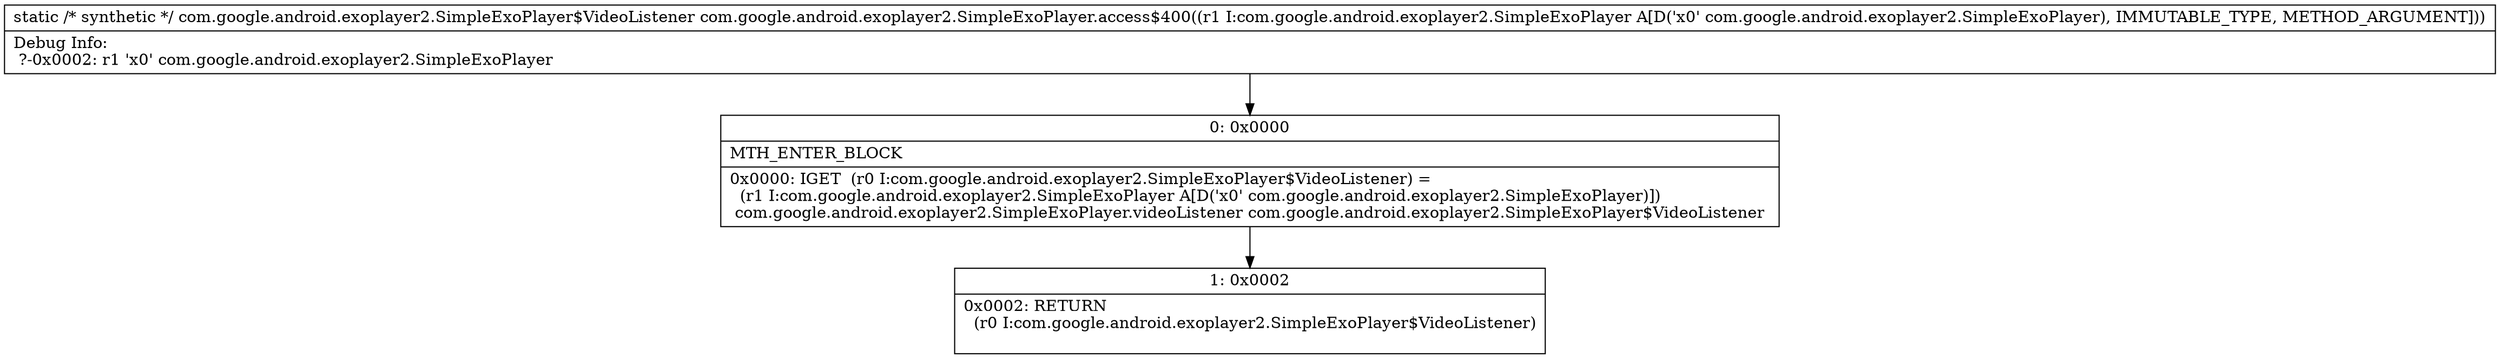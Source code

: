 digraph "CFG forcom.google.android.exoplayer2.SimpleExoPlayer.access$400(Lcom\/google\/android\/exoplayer2\/SimpleExoPlayer;)Lcom\/google\/android\/exoplayer2\/SimpleExoPlayer$VideoListener;" {
Node_0 [shape=record,label="{0\:\ 0x0000|MTH_ENTER_BLOCK\l|0x0000: IGET  (r0 I:com.google.android.exoplayer2.SimpleExoPlayer$VideoListener) = \l  (r1 I:com.google.android.exoplayer2.SimpleExoPlayer A[D('x0' com.google.android.exoplayer2.SimpleExoPlayer)])\l com.google.android.exoplayer2.SimpleExoPlayer.videoListener com.google.android.exoplayer2.SimpleExoPlayer$VideoListener \l}"];
Node_1 [shape=record,label="{1\:\ 0x0002|0x0002: RETURN  \l  (r0 I:com.google.android.exoplayer2.SimpleExoPlayer$VideoListener)\l \l}"];
MethodNode[shape=record,label="{static \/* synthetic *\/ com.google.android.exoplayer2.SimpleExoPlayer$VideoListener com.google.android.exoplayer2.SimpleExoPlayer.access$400((r1 I:com.google.android.exoplayer2.SimpleExoPlayer A[D('x0' com.google.android.exoplayer2.SimpleExoPlayer), IMMUTABLE_TYPE, METHOD_ARGUMENT]))  | Debug Info:\l  ?\-0x0002: r1 'x0' com.google.android.exoplayer2.SimpleExoPlayer\l}"];
MethodNode -> Node_0;
Node_0 -> Node_1;
}

